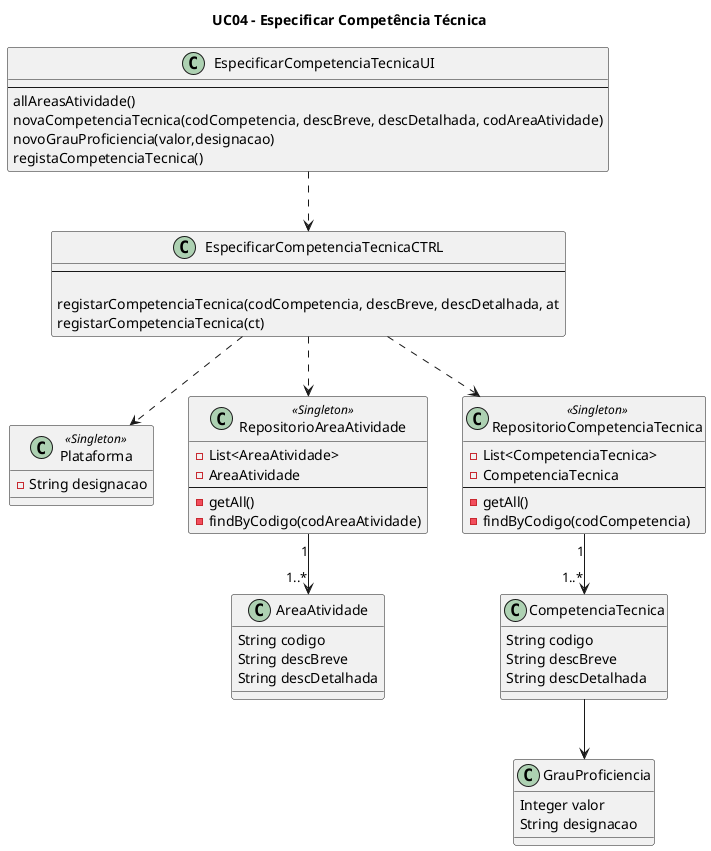@startuml
title UC04 - Especificar Competência Técnica

class Plataforma <<Singleton>> {
    -String designacao
}

class EspecificarCompetenciaTecnicaUI{
    --
    allAreasAtividade()
    novaCompetenciaTecnica(codCompetencia, descBreve, descDetalhada, codAreaAtividade)
    novoGrauProficiencia(valor,designacao)
    registaCompetenciaTecnica()
}

class EspecificarCompetenciaTecnicaCTRL{
    --

    registarCompetenciaTecnica(codCompetencia, descBreve, descDetalhada, at
    registarCompetenciaTecnica(ct)
}

class AreaAtividade{
    String codigo
    String descBreve
    String descDetalhada
}

class CompetenciaTecnica{
    String codigo
    String descBreve
    String descDetalhada
}

class GrauProficiencia{
    Integer valor
    String designacao
}

class RepositorioAreaAtividade <<Singleton>>{
    -List<AreaAtividade>
    -AreaAtividade
    --
    -getAll()
    -findByCodigo(codAreaAtividade)
}

class RepositorioCompetenciaTecnica <<Singleton>>{
    -List<CompetenciaTecnica>
    -CompetenciaTecnica
    --
    -getAll()
    -findByCodigo(codCompetencia)
}

EspecificarCompetenciaTecnicaUI ..> EspecificarCompetenciaTecnicaCTRL
EspecificarCompetenciaTecnicaCTRL ..> Plataforma
EspecificarCompetenciaTecnicaCTRL ..> RepositorioAreaAtividade
EspecificarCompetenciaTecnicaCTRL ..> RepositorioCompetenciaTecnica
RepositorioAreaAtividade "1" --> "1..*" AreaAtividade
RepositorioCompetenciaTecnica "1" --> "1..*" CompetenciaTecnica
CompetenciaTecnica --> GrauProficiencia

@enduml